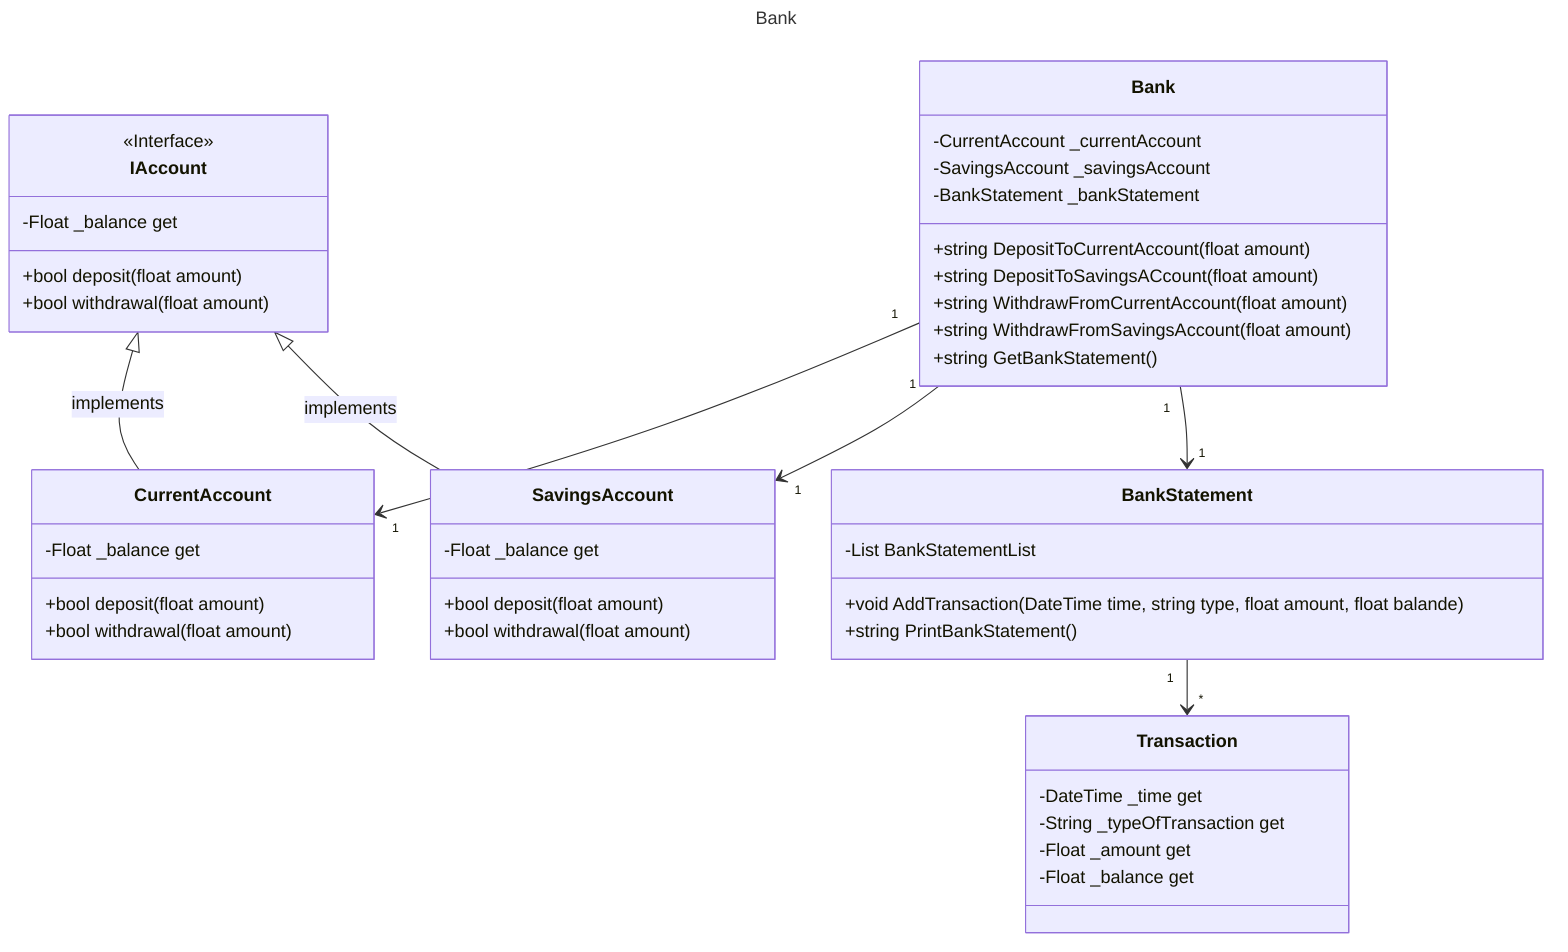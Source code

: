 ---
title: Bank
---
classDiagram
class IAccount{
    <<Interface>>
    -Float _balance get

    +bool deposit(float amount)
    +bool withdrawal(float amount)
}

class CurrentAccount{
    -Float _balance get

    +bool deposit(float amount)
    +bool withdrawal(float amount)
}

class SavingsAccount{
    -Float _balance get

    +bool deposit(float amount)
    +bool withdrawal(float amount)
}

class Transaction{
    -DateTime _time get
    -String _typeOfTransaction get
    -Float _amount get
    -Float _balance get
}

class BankStatement{
    -List<Transaction transaction> BankStatementList

    +void AddTransaction(DateTime time, string type, float amount, float balande)
    +string PrintBankStatement()
}

class Bank{
    -CurrentAccount _currentAccount
    -SavingsAccount _savingsAccount
    -BankStatement _bankStatement

    +string DepositToCurrentAccount(float amount)
    +string DepositToSavingsACcount(float amount)
    +string WithdrawFromCurrentAccount(float amount)
    +string WithdrawFromSavingsAccount(float amount)
    +string GetBankStatement()
}

BankStatement "1" --> "*" Transaction

Bank "1" --> "1" CurrentAccount
Bank "1" --> "1" SavingsAccount
Bank "1" --> "1" BankStatement

IAccount <|-- CurrentAccount : implements
IAccount <|-- SavingsAccount : implements